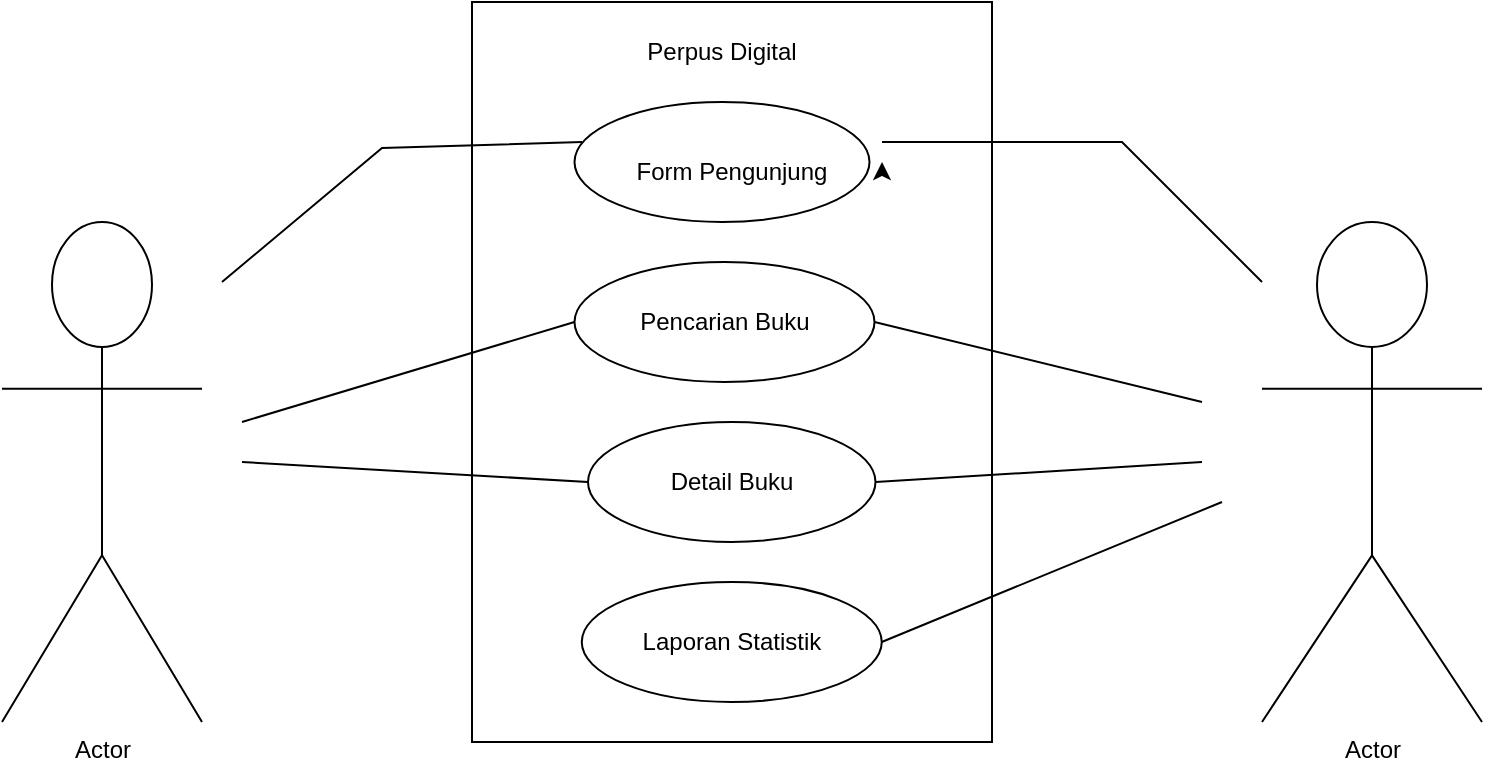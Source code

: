 <mxfile version="23.1.1" type="github">
  <diagram name="Page-1" id="JEFca6JZ0m7m3M1wdJdo">
    <mxGraphModel dx="1434" dy="772" grid="1" gridSize="10" guides="1" tooltips="1" connect="1" arrows="1" fold="1" page="1" pageScale="1" pageWidth="850" pageHeight="1100" math="0" shadow="0">
      <root>
        <mxCell id="0" />
        <mxCell id="1" parent="0" />
        <mxCell id="DKC6nevXiSsA-YRTRsQ--2" style="edgeStyle=orthogonalEdgeStyle;rounded=0;orthogonalLoop=1;jettySize=auto;html=1;" edge="1" parent="1" source="DKC6nevXiSsA-YRTRsQ--1">
          <mxGeometry relative="1" as="geometry">
            <mxPoint x="540" y="360" as="targetPoint" />
            <Array as="points">
              <mxPoint x="490" y="210" />
              <mxPoint x="490" y="210" />
            </Array>
          </mxGeometry>
        </mxCell>
        <mxCell id="DKC6nevXiSsA-YRTRsQ--1" value="" style="rounded=0;whiteSpace=wrap;html=1;" vertex="1" parent="1">
          <mxGeometry x="295" y="160" width="260" height="370" as="geometry" />
        </mxCell>
        <mxCell id="DKC6nevXiSsA-YRTRsQ--3" value="Perpus Digital" style="text;html=1;strokeColor=none;fillColor=none;align=center;verticalAlign=middle;whiteSpace=wrap;rounded=0;" vertex="1" parent="1">
          <mxGeometry x="380" y="170" width="80" height="30" as="geometry" />
        </mxCell>
        <mxCell id="DKC6nevXiSsA-YRTRsQ--4" value="" style="ellipse;whiteSpace=wrap;html=1;" vertex="1" parent="1">
          <mxGeometry x="346.25" y="210" width="147.5" height="60" as="geometry" />
        </mxCell>
        <mxCell id="DKC6nevXiSsA-YRTRsQ--5" value="" style="ellipse;whiteSpace=wrap;html=1;" vertex="1" parent="1">
          <mxGeometry x="346.25" y="290" width="150" height="60" as="geometry" />
        </mxCell>
        <mxCell id="DKC6nevXiSsA-YRTRsQ--6" value="" style="ellipse;whiteSpace=wrap;html=1;" vertex="1" parent="1">
          <mxGeometry x="353" y="370" width="143.75" height="60" as="geometry" />
        </mxCell>
        <mxCell id="DKC6nevXiSsA-YRTRsQ--7" value="" style="ellipse;whiteSpace=wrap;html=1;" vertex="1" parent="1">
          <mxGeometry x="349.88" y="450" width="150" height="60" as="geometry" />
        </mxCell>
        <mxCell id="DKC6nevXiSsA-YRTRsQ--22" style="edgeStyle=orthogonalEdgeStyle;rounded=0;orthogonalLoop=1;jettySize=auto;html=1;exitX=1;exitY=0.5;exitDx=0;exitDy=0;" edge="1" parent="1" source="DKC6nevXiSsA-YRTRsQ--8">
          <mxGeometry relative="1" as="geometry">
            <mxPoint x="500" y="240" as="targetPoint" />
          </mxGeometry>
        </mxCell>
        <mxCell id="DKC6nevXiSsA-YRTRsQ--8" value="Form Pengunjung" style="text;html=1;strokeColor=none;fillColor=none;align=center;verticalAlign=middle;whiteSpace=wrap;rounded=0;" vertex="1" parent="1">
          <mxGeometry x="350" y="230" width="150" height="30" as="geometry" />
        </mxCell>
        <mxCell id="DKC6nevXiSsA-YRTRsQ--9" value="Pencarian Buku" style="text;html=1;strokeColor=none;fillColor=none;align=center;verticalAlign=middle;whiteSpace=wrap;rounded=0;" vertex="1" parent="1">
          <mxGeometry x="376.88" y="305" width="88.75" height="30" as="geometry" />
        </mxCell>
        <mxCell id="DKC6nevXiSsA-YRTRsQ--10" value="Detail Buku" style="text;html=1;strokeColor=none;fillColor=none;align=center;verticalAlign=middle;whiteSpace=wrap;rounded=0;" vertex="1" parent="1">
          <mxGeometry x="384.88" y="385" width="80" height="30" as="geometry" />
        </mxCell>
        <mxCell id="DKC6nevXiSsA-YRTRsQ--11" value="Laporan Statistik" style="text;html=1;strokeColor=none;fillColor=none;align=center;verticalAlign=middle;whiteSpace=wrap;rounded=0;" vertex="1" parent="1">
          <mxGeometry x="375" y="465" width="100" height="30" as="geometry" />
        </mxCell>
        <mxCell id="DKC6nevXiSsA-YRTRsQ--12" value="" style="endArrow=none;html=1;rounded=0;exitX=0;exitY=0;exitDx=0;exitDy=0;" edge="1" parent="1" source="DKC6nevXiSsA-YRTRsQ--8">
          <mxGeometry width="50" height="50" relative="1" as="geometry">
            <mxPoint x="340" y="230" as="sourcePoint" />
            <mxPoint x="170" y="300" as="targetPoint" />
            <Array as="points">
              <mxPoint x="250" y="233" />
            </Array>
          </mxGeometry>
        </mxCell>
        <mxCell id="DKC6nevXiSsA-YRTRsQ--17" value="" style="endArrow=none;html=1;rounded=0;entryX=0;entryY=0.5;entryDx=0;entryDy=0;" edge="1" parent="1" target="DKC6nevXiSsA-YRTRsQ--5">
          <mxGeometry width="50" height="50" relative="1" as="geometry">
            <mxPoint x="180" y="370" as="sourcePoint" />
            <mxPoint x="450" y="370" as="targetPoint" />
          </mxGeometry>
        </mxCell>
        <mxCell id="DKC6nevXiSsA-YRTRsQ--19" value="" style="endArrow=none;html=1;rounded=0;entryX=1;entryY=0;entryDx=0;entryDy=0;" edge="1" parent="1" target="DKC6nevXiSsA-YRTRsQ--8">
          <mxGeometry width="50" height="50" relative="1" as="geometry">
            <mxPoint x="690" y="300" as="sourcePoint" />
            <mxPoint x="500" y="230" as="targetPoint" />
            <Array as="points">
              <mxPoint x="620" y="230" />
            </Array>
          </mxGeometry>
        </mxCell>
        <mxCell id="DKC6nevXiSsA-YRTRsQ--20" value="Actor" style="shape=umlActor;verticalLabelPosition=bottom;verticalAlign=top;html=1;outlineConnect=0;" vertex="1" parent="1">
          <mxGeometry x="690" y="270" width="110" height="250" as="geometry" />
        </mxCell>
        <mxCell id="DKC6nevXiSsA-YRTRsQ--23" value="Actor" style="shape=umlActor;verticalLabelPosition=bottom;verticalAlign=top;html=1;outlineConnect=0;" vertex="1" parent="1">
          <mxGeometry x="60" y="270" width="100" height="250" as="geometry" />
        </mxCell>
        <mxCell id="DKC6nevXiSsA-YRTRsQ--24" value="" style="endArrow=none;html=1;rounded=0;entryX=1;entryY=0.5;entryDx=0;entryDy=0;" edge="1" parent="1" target="DKC6nevXiSsA-YRTRsQ--5">
          <mxGeometry width="50" height="50" relative="1" as="geometry">
            <mxPoint x="660" y="360" as="sourcePoint" />
            <mxPoint x="450" y="370" as="targetPoint" />
          </mxGeometry>
        </mxCell>
        <mxCell id="DKC6nevXiSsA-YRTRsQ--25" value="" style="endArrow=none;html=1;rounded=0;exitX=1;exitY=0.5;exitDx=0;exitDy=0;" edge="1" parent="1" source="DKC6nevXiSsA-YRTRsQ--6">
          <mxGeometry width="50" height="50" relative="1" as="geometry">
            <mxPoint x="400" y="420" as="sourcePoint" />
            <mxPoint x="660" y="390" as="targetPoint" />
          </mxGeometry>
        </mxCell>
        <mxCell id="DKC6nevXiSsA-YRTRsQ--26" value="" style="endArrow=none;html=1;rounded=0;exitX=1;exitY=0.5;exitDx=0;exitDy=0;" edge="1" parent="1" source="DKC6nevXiSsA-YRTRsQ--7">
          <mxGeometry width="50" height="50" relative="1" as="geometry">
            <mxPoint x="400" y="420" as="sourcePoint" />
            <mxPoint x="670" y="410" as="targetPoint" />
          </mxGeometry>
        </mxCell>
        <mxCell id="DKC6nevXiSsA-YRTRsQ--27" value="" style="endArrow=none;html=1;rounded=0;exitX=0;exitY=0.5;exitDx=0;exitDy=0;" edge="1" parent="1" source="DKC6nevXiSsA-YRTRsQ--6">
          <mxGeometry width="50" height="50" relative="1" as="geometry">
            <mxPoint x="400" y="420" as="sourcePoint" />
            <mxPoint x="180" y="390" as="targetPoint" />
          </mxGeometry>
        </mxCell>
      </root>
    </mxGraphModel>
  </diagram>
</mxfile>
